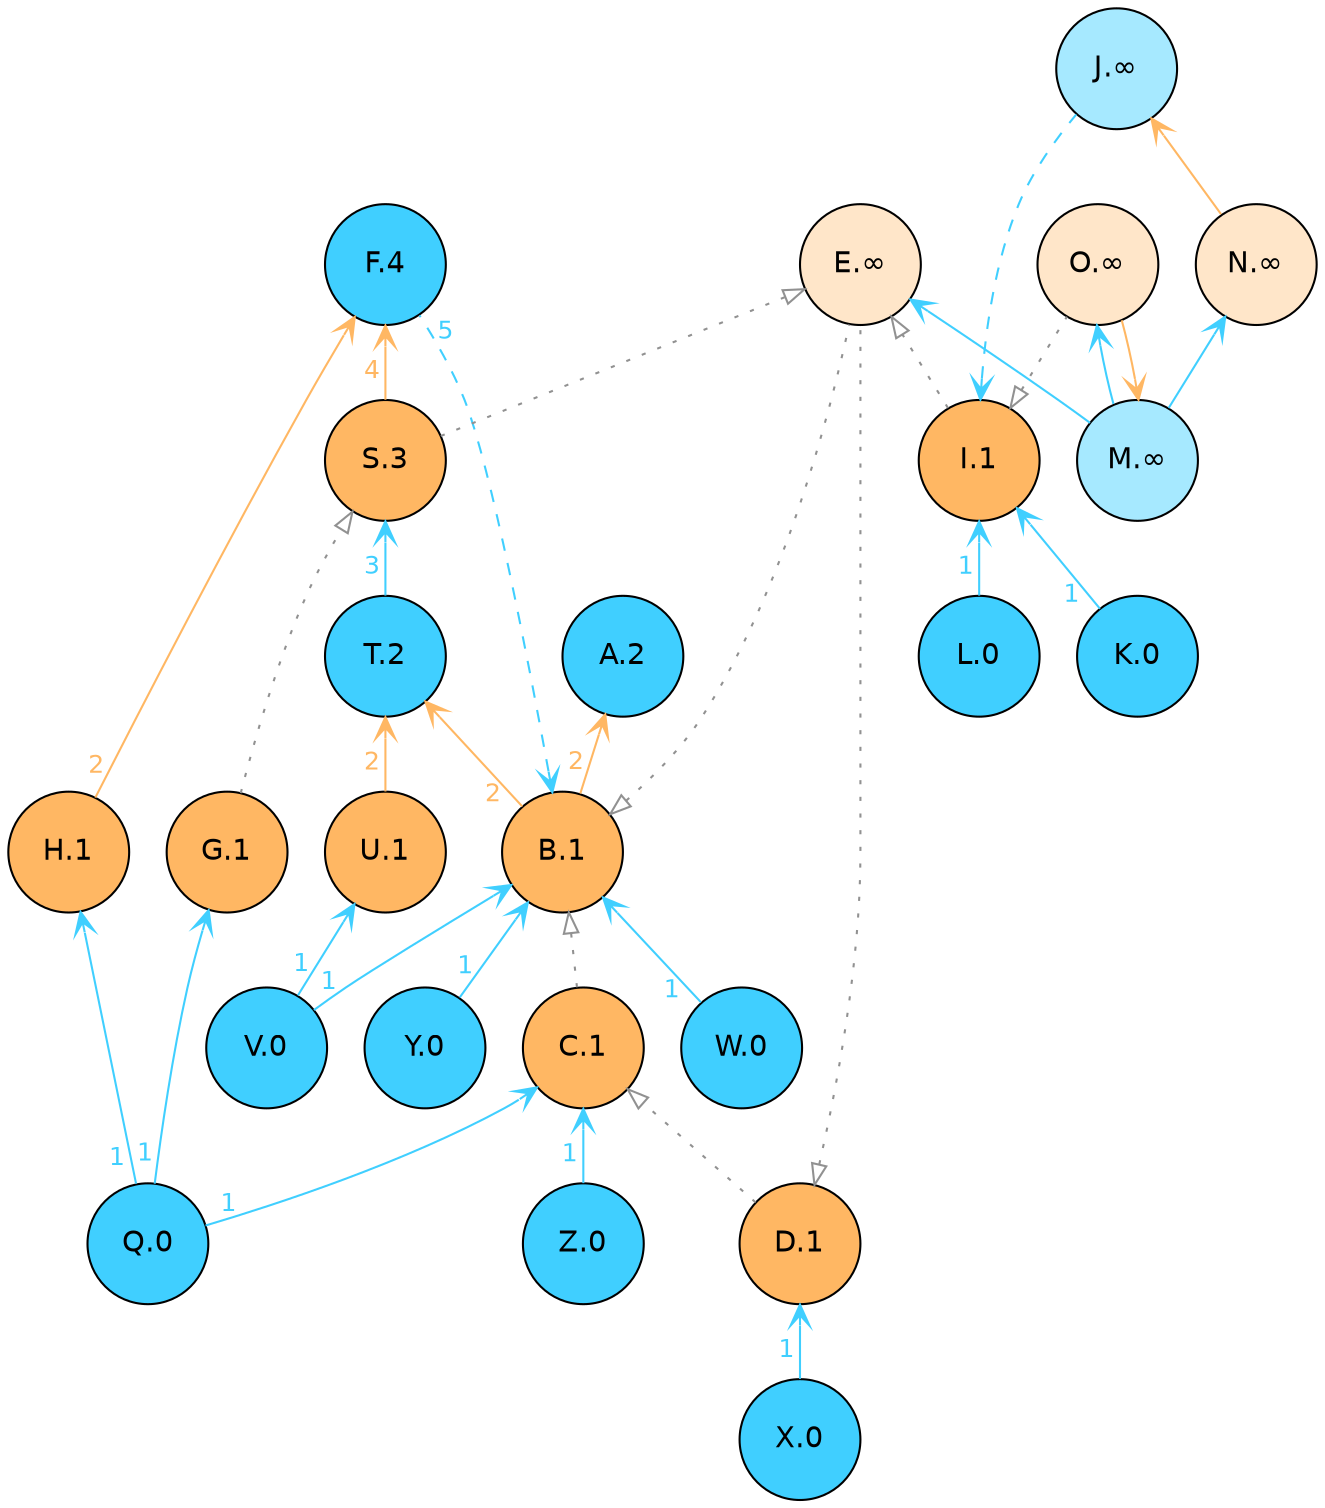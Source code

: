 digraph {
layout=dot 
node [fontname = "helvetica"  shape=circle fixedsize=true width=0.8, height=0.8] 
  edge [fontname = "helvetica"] 
 rankdir=BT  // Node defaults can be set here if needed
    "A" [style="filled" fillcolor="#40cfff" label="A.2" fontsize=14 ]
    "F" [style="filled" fillcolor="#40cfff" label="F.4" fontsize=14 ]
    "J" [style="filled" fillcolor="#a6e9ff" label="J.∞" fontsize=14 ]
    "K" [style="filled" fillcolor="#40cfff" label="K.0" fontsize=14 ]
    "L" [style="filled" fillcolor="#40cfff" label="L.0" fontsize=14 ]
    "M" [style="filled" fillcolor="#a6e9ff" label="M.∞" fontsize=14 ]
    "Q" [style="filled" fillcolor="#40cfff" label="Q.0" fontsize=14 ]
    "T" [style="filled" fillcolor="#40cfff" label="T.2" fontsize=14 ]
    "V" [style="filled" fillcolor="#40cfff" label="V.0" fontsize=14 ]
    "W" [style="filled" fillcolor="#40cfff" label="W.0" fontsize=14 ]
    "X" [style="filled" fillcolor="#40cfff" label="X.0" fontsize=14 ]
    "Y" [style="filled" fillcolor="#40cfff" label="Y.0" fontsize=14 ]
    "Z" [style="filled" fillcolor="#40cfff" label="Z.0" fontsize=14 ]
    "B" [style="filled" fillcolor="#ffb763" label="B.1" fontsize=14 ]
    "C" [style="filled" fillcolor="#ffb763" label="C.1" fontsize=14 ]
    "D" [style="filled" fillcolor="#ffb763" label="D.1" fontsize=14 ]
    "E" [style="filled" fillcolor="#ffe6c9" label="E.∞" fontsize=14 ]
    "G" [style="filled" fillcolor="#ffb763" label="G.1" fontsize=14 ]
    "H" [style="filled" fillcolor="#ffb763" label="H.1" fontsize=14 ]
    "I" [style="filled" fillcolor="#ffb763" label="I.1" fontsize=14 ]
    "N" [style="filled" fillcolor="#ffe6c9" label="N.∞" fontsize=14 ]
    "O" [style="filled" fillcolor="#ffe6c9" label="O.∞" fontsize=14 ]
    "S" [style="filled" fillcolor="#ffb763" label="S.3" fontsize=14 ]
    "U" [style="filled" fillcolor="#ffb763" label="U.1" fontsize=14 ]
    edge[labeldistance=1.5 fontsize=12]
    "B" -> "A" [color="#ffb763" style="solid"fontcolor="#ffb763"arrowtail="vee"arrowhead="vee"taillabel="2"]
    "B" -> "T" [color="#ffb763" style="solid"fontcolor="#ffb763"arrowtail="vee"arrowhead="vee"taillabel="2"]
    "C" -> "B" [color="#919191" style="dotted"fontcolor="#919191"arrowtail="onormal"arrowhead="onormal"taillabel=""]
    "D" -> "C" [color="#919191" style="dotted"fontcolor="#919191"arrowtail="onormal"arrowhead="onormal"taillabel=""]
    "B" -> "E" [dir=back color="#919191" style= "dotted"fontcolor="#919191"arrowtail="onormal"arrowhead="onormal"headlabel=""]
    "D" -> "E" [dir=back color="#919191" style= "dotted"fontcolor="#919191"arrowtail="onormal"arrowhead="onormal"headlabel=""]
    "B" -> "F" [dir=back color="#40cfff" style= "dashed"fontcolor="#40cfff"arrowtail="vee"arrowhead="vee"headlabel="5"]
    "G" -> "S" [color="#919191" style="dotted"fontcolor="#919191"arrowtail="onormal"arrowhead="onormal"taillabel=""]
    "H" -> "F" [color="#ffb763" style="solid"fontcolor="#ffb763"arrowtail="vee"arrowhead="vee"taillabel="2"]
    "I" -> "E" [color="#919191" style="dotted"fontcolor="#919191"arrowtail="onormal"arrowhead="onormal"taillabel=""]
    "I" -> "J" [dir=back color="#40cfff" style= "dashed"fontcolor="#40cfff"arrowtail="vee"arrowhead="vee"headlabel=""]
    "K" -> "I" [color="#40cfff" style="solid"fontcolor="#40cfff"arrowtail="vee"arrowhead="vee"taillabel="1"]
    "L" -> "I" [color="#40cfff" style="solid"fontcolor="#40cfff"arrowtail="vee"arrowhead="vee"taillabel="1"]
    "M" -> "E" [color="#40cfff" style="solid"fontcolor="#40cfff"arrowtail="vee"arrowhead="vee"taillabel=""]
    "M" -> "O" [color="#40cfff" style="solid"fontcolor="#40cfff"arrowtail="vee"arrowhead="vee"taillabel=""]
    "M" -> "N" [color="#40cfff" style="solid"fontcolor="#40cfff"arrowtail="vee"arrowhead="vee"taillabel=""]
    "N" -> "J" [color="#ffb763" style="solid"fontcolor="#ffb763"arrowtail="vee"arrowhead="vee"taillabel=""]
    "I" -> "O" [dir=back color="#919191" style= "dotted"fontcolor="#919191"arrowtail="onormal"arrowhead="onormal"headlabel=""]
    "O" -> "M" [color="#ffb763" style="solid"fontcolor="#ffb763"arrowtail="vee"arrowhead="vee"taillabel=""]
    "Q" -> "G" [color="#40cfff" style="solid"fontcolor="#40cfff"arrowtail="vee"arrowhead="vee"taillabel="1"]
    "Q" -> "H" [color="#40cfff" style="solid"fontcolor="#40cfff"arrowtail="vee"arrowhead="vee"taillabel="1"]
    "Q" -> "C" [color="#40cfff" style="solid"fontcolor="#40cfff"arrowtail="vee"arrowhead="vee"taillabel="1"]
    "S" -> "E" [color="#919191" style="dotted"fontcolor="#919191"arrowtail="onormal"arrowhead="onormal"taillabel=""]
    "S" -> "F" [color="#ffb763" style="solid"fontcolor="#ffb763"arrowtail="vee"arrowhead="vee"taillabel="4"]
    "T" -> "S" [color="#40cfff" style="solid"fontcolor="#40cfff"arrowtail="vee"arrowhead="vee"taillabel="3"]
    "U" -> "T" [color="#ffb763" style="solid"fontcolor="#ffb763"arrowtail="vee"arrowhead="vee"taillabel="2"]
    "V" -> "B" [color="#40cfff" style="solid"fontcolor="#40cfff"arrowtail="vee"arrowhead="vee"taillabel="1"]
    "V" -> "U" [color="#40cfff" style="solid"fontcolor="#40cfff"arrowtail="vee"arrowhead="vee"taillabel="1"]
    "W" -> "B" [color="#40cfff" style="solid"fontcolor="#40cfff"arrowtail="vee"arrowhead="vee"taillabel="1"]
    "X" -> "D" [color="#40cfff" style="solid"fontcolor="#40cfff"arrowtail="vee"arrowhead="vee"taillabel="1"]
    "Y" -> "B" [color="#40cfff" style="solid"fontcolor="#40cfff"arrowtail="vee"arrowhead="vee"taillabel="1"]
    "Z" -> "C" [color="#40cfff" style="solid"fontcolor="#40cfff"arrowtail="vee"arrowhead="vee"taillabel="1"]
}